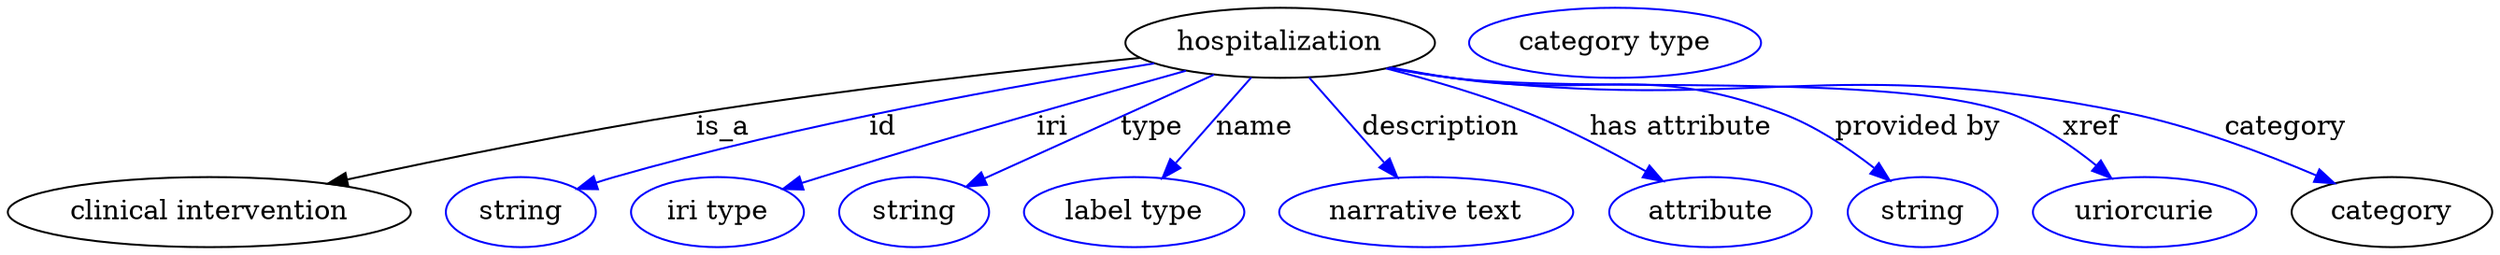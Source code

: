 digraph {
	graph [bb="0,0,1273.7,123"];
	node [label="\N"];
	hospitalization	[height=0.5,
		label=hospitalization,
		pos="653.34,105",
		width=2.2026];
	"clinical intervention"	[height=0.5,
		pos="103.34,18",
		width=2.8706];
	hospitalization -> "clinical intervention"	[label=is_a,
		lp="367.34,61.5",
		pos="e,164.22,32.617 581.59,97.284 520.67,91.186 431.03,81.28 353.34,69 292.6,59.399 224.16,45.493 174.26,34.783"];
	id	[color=blue,
		height=0.5,
		label=string,
		pos="263.34,18",
		width=1.0652];
	hospitalization -> id	[color=blue,
		label=id,
		lp="449.34,61.5",
		pos="e,292.35,29.922 588.93,94.438 519.62,83.399 406.51,63.207 311.34,36 308.24,35.113 305.04,34.133 301.85,33.106",
		style=solid];
	iri	[color=blue,
		height=0.5,
		label="iri type",
		pos="364.34,18",
		width=1.2277];
	hospitalization -> iri	[color=blue,
		label=iri,
		lp="536.34,61.5",
		pos="e,398.02,29.681 604.9,90.662 581.71,84.217 553.56,76.312 528.34,69 479.32,54.785 467.13,50.997 418.34,36 414.85,34.926 411.23,33.805 \
407.6,32.674",
		style=solid];
	type	[color=blue,
		height=0.5,
		label=string,
		pos="465.34,18",
		width=1.0652];
	hospitalization -> type	[color=blue,
		label=type,
		lp="587.34,61.5",
		pos="e,492.14,31.117 619.3,88.607 585.93,73.52 535.26,50.612 501.26,35.24",
		style=solid];
	name	[color=blue,
		height=0.5,
		label="label type",
		pos="578.34,18",
		width=1.5707];
	hospitalization -> name	[color=blue,
		label=name,
		lp="640.34,61.5",
		pos="e,592.87,35.469 638.52,87.207 627.46,74.669 612.18,57.35 599.78,43.302",
		style=solid];
	description	[color=blue,
		height=0.5,
		label="narrative text",
		pos="728.34,18",
		width=2.0943];
	hospitalization -> description	[color=blue,
		label=description,
		lp="735.84,61.5",
		pos="e,713.55,35.758 668.16,87.207 679.15,74.75 694.31,57.573 706.66,43.574",
		style=solid];
	"has attribute"	[color=blue,
		height=0.5,
		label=attribute,
		pos="873.34,18",
		width=1.4443];
	hospitalization -> "has attribute"	[color=blue,
		label="has attribute",
		lp="859.34,61.5",
		pos="e,848.81,34.155 707.67,91.884 730.5,86.065 757.09,78.315 780.34,69 800.73,60.831 822.4,49.356 839.69,39.46",
		style=solid];
	"provided by"	[color=blue,
		height=0.5,
		label=string,
		pos="981.34,18",
		width=1.0652];
	hospitalization -> "provided by"	[color=blue,
		label="provided by",
		lp="980.84,61.5",
		pos="e,964.69,34.468 710.03,92.318 720.42,90.385 731.18,88.519 741.34,87 816.05,75.826 839.64,95.598 910.34,69 927.24,62.642 943.87,51.29 \
956.78,41.007",
		style=solid];
	xref	[color=blue,
		height=0.5,
		label=uriorcurie,
		pos="1095.3,18",
		width=1.5887];
	hospitalization -> xref	[color=blue,
		label=xref,
		lp="1068.8,61.5",
		pos="e,1078.8,35.444 709.03,92.127 719.72,90.165 730.84,88.339 741.34,87 804.51,78.944 967.49,90.743 1027.3,69 1043.3,63.187 1058.8,52.351 \
1071,42.249",
		style=solid];
	category	[height=0.5,
		pos="1222.3,18",
		width=1.4263];
	hospitalization -> category	[color=blue,
		label=category,
		lp="1168.8,61.5",
		pos="e,1192.8,32.902 709.02,92.034 719.71,90.082 730.84,88.281 741.34,87 894.19,68.351 936.53,100.1 1087.3,69 1120.8,62.1 1157,48.31 \
1183.5,36.957",
		style=solid];
	"named thing_category"	[color=blue,
		height=0.5,
		label="category type",
		pos="825.34,105",
		width=2.0762];
}
